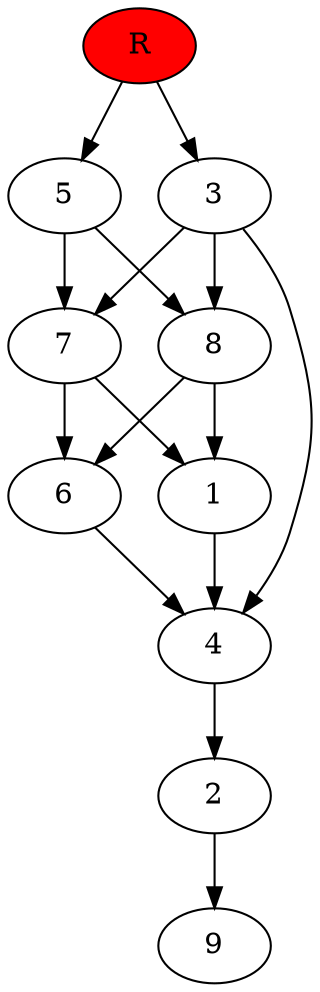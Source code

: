 digraph prb59358 {
	1
	2
	3
	4
	5
	6
	7
	8
	R [fillcolor="#ff0000" style=filled]
	1 -> 4
	2 -> 9
	3 -> 4
	3 -> 7
	3 -> 8
	4 -> 2
	5 -> 7
	5 -> 8
	6 -> 4
	7 -> 1
	7 -> 6
	8 -> 1
	8 -> 6
	R -> 3
	R -> 5
}
